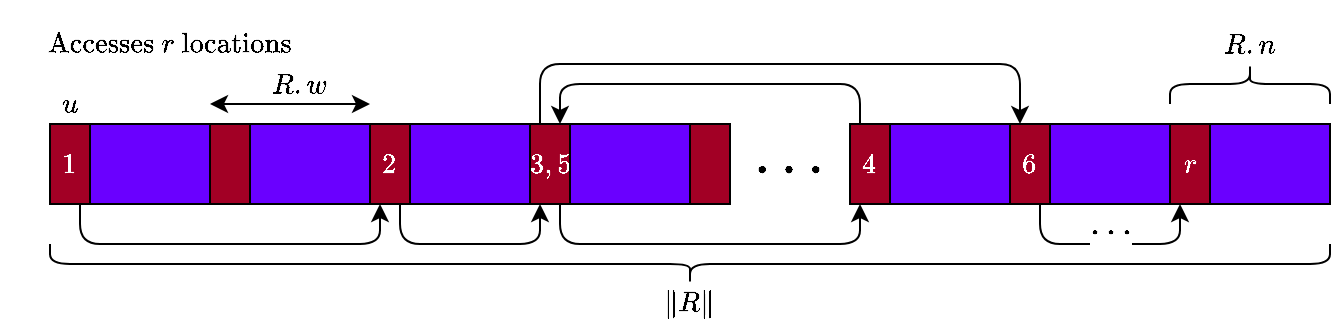 <mxfile version="20.3.0" type="device"><diagram id="OhHVVhwwcaFUzAsJVGdt" name="Page-1"><mxGraphModel dx="1092" dy="1093" grid="1" gridSize="10" guides="1" tooltips="1" connect="1" arrows="1" fold="1" page="1" pageScale="1" pageWidth="827" pageHeight="1169" math="1" shadow="0"><root><mxCell id="0"/><mxCell id="1" parent="0"/><mxCell id="dhC2UPaWUJz5JldFPJyu-63" style="edgeStyle=orthogonalEdgeStyle;rounded=1;orthogonalLoop=1;jettySize=auto;html=1;exitX=0.75;exitY=1;exitDx=0;exitDy=0;entryX=0.25;entryY=1;entryDx=0;entryDy=0;" edge="1" parent="1" source="dhC2UPaWUJz5JldFPJyu-32" target="dhC2UPaWUJz5JldFPJyu-37"><mxGeometry relative="1" as="geometry"/></mxCell><mxCell id="dhC2UPaWUJz5JldFPJyu-32" value="$$1$$" style="rounded=0;whiteSpace=wrap;html=1;fillColor=#a20025;fontColor=#ffffff;strokeColor=#000000;" vertex="1" parent="1"><mxGeometry x="80" y="60" width="20" height="40" as="geometry"/></mxCell><mxCell id="dhC2UPaWUJz5JldFPJyu-33" value="" style="rounded=0;whiteSpace=wrap;html=1;fillColor=#6a00ff;fontColor=#ffffff;strokeColor=#000000;" vertex="1" parent="1"><mxGeometry x="100" y="60" width="60" height="40" as="geometry"/></mxCell><mxCell id="dhC2UPaWUJz5JldFPJyu-35" value="" style="rounded=0;whiteSpace=wrap;html=1;fillColor=#a20025;fontColor=#ffffff;strokeColor=#000000;" vertex="1" parent="1"><mxGeometry x="160" y="60" width="20" height="40" as="geometry"/></mxCell><mxCell id="dhC2UPaWUJz5JldFPJyu-64" style="edgeStyle=orthogonalEdgeStyle;rounded=1;orthogonalLoop=1;jettySize=auto;html=1;exitX=0.75;exitY=1;exitDx=0;exitDy=0;entryX=0.25;entryY=1;entryDx=0;entryDy=0;" edge="1" parent="1" source="dhC2UPaWUJz5JldFPJyu-37" target="dhC2UPaWUJz5JldFPJyu-39"><mxGeometry relative="1" as="geometry"/></mxCell><mxCell id="dhC2UPaWUJz5JldFPJyu-37" value="$$2$$" style="rounded=0;whiteSpace=wrap;html=1;fillColor=#a20025;fontColor=#ffffff;strokeColor=#000000;" vertex="1" parent="1"><mxGeometry x="240" y="60" width="20" height="40" as="geometry"/></mxCell><mxCell id="dhC2UPaWUJz5JldFPJyu-65" style="edgeStyle=orthogonalEdgeStyle;rounded=1;orthogonalLoop=1;jettySize=auto;html=1;exitX=0.75;exitY=1;exitDx=0;exitDy=0;entryX=0.25;entryY=1;entryDx=0;entryDy=0;" edge="1" parent="1" source="dhC2UPaWUJz5JldFPJyu-39" target="dhC2UPaWUJz5JldFPJyu-43"><mxGeometry relative="1" as="geometry"/></mxCell><mxCell id="dhC2UPaWUJz5JldFPJyu-67" style="edgeStyle=orthogonalEdgeStyle;rounded=1;orthogonalLoop=1;jettySize=auto;html=1;exitX=0.25;exitY=0;exitDx=0;exitDy=0;entryX=0.25;entryY=0;entryDx=0;entryDy=0;" edge="1" parent="1" source="dhC2UPaWUJz5JldFPJyu-39" target="dhC2UPaWUJz5JldFPJyu-45"><mxGeometry relative="1" as="geometry"><mxPoint x="510" y="20" as="targetPoint"/><Array as="points"><mxPoint x="325" y="30"/><mxPoint x="565" y="30"/></Array></mxGeometry></mxCell><mxCell id="dhC2UPaWUJz5JldFPJyu-39" value="$$3,5$$" style="rounded=0;whiteSpace=wrap;html=1;fillColor=#a20025;fontColor=#ffffff;strokeColor=#000000;" vertex="1" parent="1"><mxGeometry x="320" y="60" width="20" height="40" as="geometry"/></mxCell><mxCell id="dhC2UPaWUJz5JldFPJyu-41" value="" style="rounded=0;whiteSpace=wrap;html=1;fillColor=#a20025;fontColor=#ffffff;strokeColor=#000000;" vertex="1" parent="1"><mxGeometry x="400" y="60" width="20" height="40" as="geometry"/></mxCell><mxCell id="dhC2UPaWUJz5JldFPJyu-66" style="edgeStyle=orthogonalEdgeStyle;rounded=1;orthogonalLoop=1;jettySize=auto;html=1;exitX=0.25;exitY=0;exitDx=0;exitDy=0;entryX=0.75;entryY=0;entryDx=0;entryDy=0;" edge="1" parent="1" source="dhC2UPaWUJz5JldFPJyu-43" target="dhC2UPaWUJz5JldFPJyu-39"><mxGeometry relative="1" as="geometry"/></mxCell><mxCell id="dhC2UPaWUJz5JldFPJyu-43" value="$$4$$" style="rounded=0;whiteSpace=wrap;html=1;fillColor=#a20025;fontColor=#ffffff;strokeColor=#000000;" vertex="1" parent="1"><mxGeometry x="480" y="60" width="20" height="40" as="geometry"/></mxCell><mxCell id="dhC2UPaWUJz5JldFPJyu-69" value="$$\dots$$" style="edgeStyle=orthogonalEdgeStyle;rounded=1;orthogonalLoop=1;jettySize=auto;html=1;exitX=0.75;exitY=1;exitDx=0;exitDy=0;entryX=0.25;entryY=1;entryDx=0;entryDy=0;fontSize=15;" edge="1" parent="1" source="dhC2UPaWUJz5JldFPJyu-45" target="dhC2UPaWUJz5JldFPJyu-49"><mxGeometry y="10" relative="1" as="geometry"><mxPoint as="offset"/></mxGeometry></mxCell><mxCell id="dhC2UPaWUJz5JldFPJyu-45" value="$$6$$" style="rounded=0;whiteSpace=wrap;html=1;fillColor=#a20025;fontColor=#ffffff;strokeColor=#000000;" vertex="1" parent="1"><mxGeometry x="560" y="60" width="20" height="40" as="geometry"/></mxCell><mxCell id="dhC2UPaWUJz5JldFPJyu-46" value="$$u$$" style="text;html=1;strokeColor=none;fillColor=none;align=center;verticalAlign=middle;whiteSpace=wrap;rounded=0;" vertex="1" parent="1"><mxGeometry x="55" y="40" width="70" height="20" as="geometry"/></mxCell><mxCell id="dhC2UPaWUJz5JldFPJyu-47" value="$$R.w$$" style="text;html=1;strokeColor=none;fillColor=none;align=center;verticalAlign=middle;whiteSpace=wrap;rounded=0;" vertex="1" parent="1"><mxGeometry x="170" y="30" width="70" height="20" as="geometry"/></mxCell><mxCell id="dhC2UPaWUJz5JldFPJyu-48" value="" style="shape=curlyBracket;whiteSpace=wrap;html=1;rounded=1;flipH=1;rotation=90;" vertex="1" parent="1"><mxGeometry x="390" y="-190" width="20" height="640" as="geometry"/></mxCell><mxCell id="dhC2UPaWUJz5JldFPJyu-49" value="$$r$$" style="rounded=0;whiteSpace=wrap;html=1;fillColor=#a20025;fontColor=#ffffff;strokeColor=#000000;" vertex="1" parent="1"><mxGeometry x="640" y="60" width="20" height="40" as="geometry"/></mxCell><mxCell id="dhC2UPaWUJz5JldFPJyu-50" value="$$R.n$$" style="text;html=1;strokeColor=none;fillColor=none;align=center;verticalAlign=middle;whiteSpace=wrap;rounded=0;" vertex="1" parent="1"><mxGeometry x="645" y="10" width="70" height="20" as="geometry"/></mxCell><mxCell id="dhC2UPaWUJz5JldFPJyu-51" value="$$\| R \|$$" style="text;html=1;strokeColor=none;fillColor=none;align=center;verticalAlign=middle;whiteSpace=wrap;rounded=0;" vertex="1" parent="1"><mxGeometry x="365" y="140" width="70" height="20" as="geometry"/></mxCell><mxCell id="dhC2UPaWUJz5JldFPJyu-52" value="" style="rounded=0;whiteSpace=wrap;html=1;fillColor=#6a00ff;fontColor=#ffffff;strokeColor=#000000;" vertex="1" parent="1"><mxGeometry x="180" y="60" width="60" height="40" as="geometry"/></mxCell><mxCell id="dhC2UPaWUJz5JldFPJyu-53" value="" style="rounded=0;whiteSpace=wrap;html=1;fillColor=#6a00ff;fontColor=#ffffff;strokeColor=#000000;" vertex="1" parent="1"><mxGeometry x="260" y="60" width="60" height="40" as="geometry"/></mxCell><mxCell id="dhC2UPaWUJz5JldFPJyu-54" value="" style="rounded=0;whiteSpace=wrap;html=1;fillColor=#6a00ff;fontColor=#ffffff;strokeColor=#000000;" vertex="1" parent="1"><mxGeometry x="340" y="60" width="60" height="40" as="geometry"/></mxCell><mxCell id="dhC2UPaWUJz5JldFPJyu-55" value="" style="rounded=0;whiteSpace=wrap;html=1;fillColor=#6a00ff;fontColor=#ffffff;strokeColor=#000000;" vertex="1" parent="1"><mxGeometry x="500" y="60" width="60" height="40" as="geometry"/></mxCell><mxCell id="dhC2UPaWUJz5JldFPJyu-56" value="" style="rounded=0;whiteSpace=wrap;html=1;fillColor=#6a00ff;fontColor=#ffffff;strokeColor=#000000;" vertex="1" parent="1"><mxGeometry x="580" y="60" width="60" height="40" as="geometry"/></mxCell><mxCell id="dhC2UPaWUJz5JldFPJyu-57" value="" style="rounded=0;whiteSpace=wrap;html=1;fillColor=#6a00ff;fontColor=#ffffff;strokeColor=#000000;" vertex="1" parent="1"><mxGeometry x="660" y="60" width="60" height="40" as="geometry"/></mxCell><mxCell id="dhC2UPaWUJz5JldFPJyu-58" value="" style="shape=curlyBracket;whiteSpace=wrap;html=1;rounded=1;flipH=1;rotation=-90;" vertex="1" parent="1"><mxGeometry x="670" width="20" height="80" as="geometry"/></mxCell><mxCell id="dhC2UPaWUJz5JldFPJyu-59" value="" style="endArrow=classic;startArrow=classic;html=1;rounded=1;" edge="1" parent="1"><mxGeometry width="50" height="50" relative="1" as="geometry"><mxPoint x="160" y="50" as="sourcePoint"/><mxPoint x="240" y="50" as="targetPoint"/></mxGeometry></mxCell><mxCell id="dhC2UPaWUJz5JldFPJyu-60" value="$$\dots$$" style="text;html=1;strokeColor=none;fillColor=none;align=center;verticalAlign=middle;whiteSpace=wrap;rounded=0;fontSize=25;" vertex="1" parent="1"><mxGeometry x="420" y="60" width="60" height="30" as="geometry"/></mxCell><mxCell id="dhC2UPaWUJz5JldFPJyu-71" value="$$\text{Accesses } r \text{ locations}$$" style="text;html=1;strokeColor=none;fillColor=none;align=center;verticalAlign=middle;whiteSpace=wrap;rounded=0;fontSize=12;" vertex="1" parent="1"><mxGeometry x="110" y="5" width="60" height="30" as="geometry"/></mxCell></root></mxGraphModel></diagram></mxfile>
